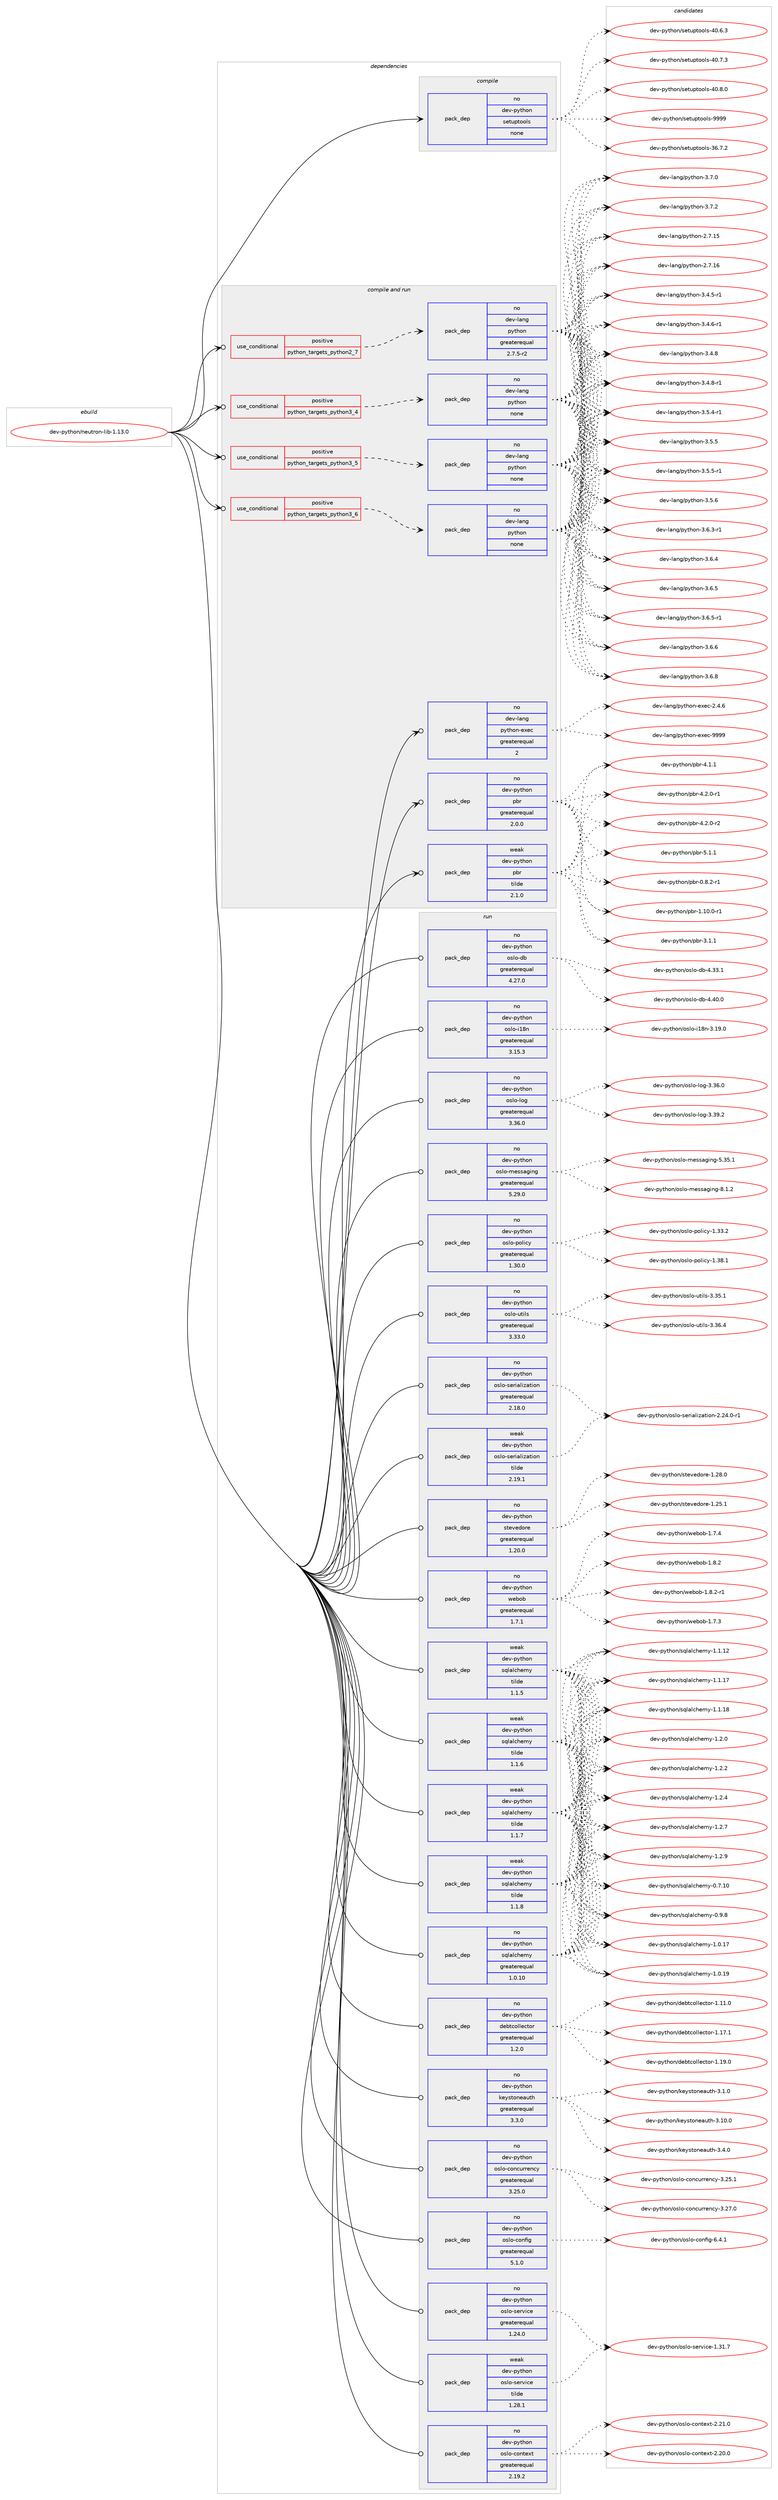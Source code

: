 digraph prolog {

# *************
# Graph options
# *************

newrank=true;
concentrate=true;
compound=true;
graph [rankdir=LR,fontname=Helvetica,fontsize=10,ranksep=1.5];#, ranksep=2.5, nodesep=0.2];
edge  [arrowhead=vee];
node  [fontname=Helvetica,fontsize=10];

# **********
# The ebuild
# **********

subgraph cluster_leftcol {
color=gray;
rank=same;
label=<<i>ebuild</i>>;
id [label="dev-python/neutron-lib-1.13.0", color=red, width=4, href="../dev-python/neutron-lib-1.13.0.svg"];
}

# ****************
# The dependencies
# ****************

subgraph cluster_midcol {
color=gray;
label=<<i>dependencies</i>>;
subgraph cluster_compile {
fillcolor="#eeeeee";
style=filled;
label=<<i>compile</i>>;
subgraph pack1019262 {
dependency1420635 [label=<<TABLE BORDER="0" CELLBORDER="1" CELLSPACING="0" CELLPADDING="4" WIDTH="220"><TR><TD ROWSPAN="6" CELLPADDING="30">pack_dep</TD></TR><TR><TD WIDTH="110">no</TD></TR><TR><TD>dev-python</TD></TR><TR><TD>setuptools</TD></TR><TR><TD>none</TD></TR><TR><TD></TD></TR></TABLE>>, shape=none, color=blue];
}
id:e -> dependency1420635:w [weight=20,style="solid",arrowhead="vee"];
}
subgraph cluster_compileandrun {
fillcolor="#eeeeee";
style=filled;
label=<<i>compile and run</i>>;
subgraph cond378099 {
dependency1420636 [label=<<TABLE BORDER="0" CELLBORDER="1" CELLSPACING="0" CELLPADDING="4"><TR><TD ROWSPAN="3" CELLPADDING="10">use_conditional</TD></TR><TR><TD>positive</TD></TR><TR><TD>python_targets_python2_7</TD></TR></TABLE>>, shape=none, color=red];
subgraph pack1019263 {
dependency1420637 [label=<<TABLE BORDER="0" CELLBORDER="1" CELLSPACING="0" CELLPADDING="4" WIDTH="220"><TR><TD ROWSPAN="6" CELLPADDING="30">pack_dep</TD></TR><TR><TD WIDTH="110">no</TD></TR><TR><TD>dev-lang</TD></TR><TR><TD>python</TD></TR><TR><TD>greaterequal</TD></TR><TR><TD>2.7.5-r2</TD></TR></TABLE>>, shape=none, color=blue];
}
dependency1420636:e -> dependency1420637:w [weight=20,style="dashed",arrowhead="vee"];
}
id:e -> dependency1420636:w [weight=20,style="solid",arrowhead="odotvee"];
subgraph cond378100 {
dependency1420638 [label=<<TABLE BORDER="0" CELLBORDER="1" CELLSPACING="0" CELLPADDING="4"><TR><TD ROWSPAN="3" CELLPADDING="10">use_conditional</TD></TR><TR><TD>positive</TD></TR><TR><TD>python_targets_python3_4</TD></TR></TABLE>>, shape=none, color=red];
subgraph pack1019264 {
dependency1420639 [label=<<TABLE BORDER="0" CELLBORDER="1" CELLSPACING="0" CELLPADDING="4" WIDTH="220"><TR><TD ROWSPAN="6" CELLPADDING="30">pack_dep</TD></TR><TR><TD WIDTH="110">no</TD></TR><TR><TD>dev-lang</TD></TR><TR><TD>python</TD></TR><TR><TD>none</TD></TR><TR><TD></TD></TR></TABLE>>, shape=none, color=blue];
}
dependency1420638:e -> dependency1420639:w [weight=20,style="dashed",arrowhead="vee"];
}
id:e -> dependency1420638:w [weight=20,style="solid",arrowhead="odotvee"];
subgraph cond378101 {
dependency1420640 [label=<<TABLE BORDER="0" CELLBORDER="1" CELLSPACING="0" CELLPADDING="4"><TR><TD ROWSPAN="3" CELLPADDING="10">use_conditional</TD></TR><TR><TD>positive</TD></TR><TR><TD>python_targets_python3_5</TD></TR></TABLE>>, shape=none, color=red];
subgraph pack1019265 {
dependency1420641 [label=<<TABLE BORDER="0" CELLBORDER="1" CELLSPACING="0" CELLPADDING="4" WIDTH="220"><TR><TD ROWSPAN="6" CELLPADDING="30">pack_dep</TD></TR><TR><TD WIDTH="110">no</TD></TR><TR><TD>dev-lang</TD></TR><TR><TD>python</TD></TR><TR><TD>none</TD></TR><TR><TD></TD></TR></TABLE>>, shape=none, color=blue];
}
dependency1420640:e -> dependency1420641:w [weight=20,style="dashed",arrowhead="vee"];
}
id:e -> dependency1420640:w [weight=20,style="solid",arrowhead="odotvee"];
subgraph cond378102 {
dependency1420642 [label=<<TABLE BORDER="0" CELLBORDER="1" CELLSPACING="0" CELLPADDING="4"><TR><TD ROWSPAN="3" CELLPADDING="10">use_conditional</TD></TR><TR><TD>positive</TD></TR><TR><TD>python_targets_python3_6</TD></TR></TABLE>>, shape=none, color=red];
subgraph pack1019266 {
dependency1420643 [label=<<TABLE BORDER="0" CELLBORDER="1" CELLSPACING="0" CELLPADDING="4" WIDTH="220"><TR><TD ROWSPAN="6" CELLPADDING="30">pack_dep</TD></TR><TR><TD WIDTH="110">no</TD></TR><TR><TD>dev-lang</TD></TR><TR><TD>python</TD></TR><TR><TD>none</TD></TR><TR><TD></TD></TR></TABLE>>, shape=none, color=blue];
}
dependency1420642:e -> dependency1420643:w [weight=20,style="dashed",arrowhead="vee"];
}
id:e -> dependency1420642:w [weight=20,style="solid",arrowhead="odotvee"];
subgraph pack1019267 {
dependency1420644 [label=<<TABLE BORDER="0" CELLBORDER="1" CELLSPACING="0" CELLPADDING="4" WIDTH="220"><TR><TD ROWSPAN="6" CELLPADDING="30">pack_dep</TD></TR><TR><TD WIDTH="110">no</TD></TR><TR><TD>dev-lang</TD></TR><TR><TD>python-exec</TD></TR><TR><TD>greaterequal</TD></TR><TR><TD>2</TD></TR></TABLE>>, shape=none, color=blue];
}
id:e -> dependency1420644:w [weight=20,style="solid",arrowhead="odotvee"];
subgraph pack1019268 {
dependency1420645 [label=<<TABLE BORDER="0" CELLBORDER="1" CELLSPACING="0" CELLPADDING="4" WIDTH="220"><TR><TD ROWSPAN="6" CELLPADDING="30">pack_dep</TD></TR><TR><TD WIDTH="110">no</TD></TR><TR><TD>dev-python</TD></TR><TR><TD>pbr</TD></TR><TR><TD>greaterequal</TD></TR><TR><TD>2.0.0</TD></TR></TABLE>>, shape=none, color=blue];
}
id:e -> dependency1420645:w [weight=20,style="solid",arrowhead="odotvee"];
subgraph pack1019269 {
dependency1420646 [label=<<TABLE BORDER="0" CELLBORDER="1" CELLSPACING="0" CELLPADDING="4" WIDTH="220"><TR><TD ROWSPAN="6" CELLPADDING="30">pack_dep</TD></TR><TR><TD WIDTH="110">weak</TD></TR><TR><TD>dev-python</TD></TR><TR><TD>pbr</TD></TR><TR><TD>tilde</TD></TR><TR><TD>2.1.0</TD></TR></TABLE>>, shape=none, color=blue];
}
id:e -> dependency1420646:w [weight=20,style="solid",arrowhead="odotvee"];
}
subgraph cluster_run {
fillcolor="#eeeeee";
style=filled;
label=<<i>run</i>>;
subgraph pack1019270 {
dependency1420647 [label=<<TABLE BORDER="0" CELLBORDER="1" CELLSPACING="0" CELLPADDING="4" WIDTH="220"><TR><TD ROWSPAN="6" CELLPADDING="30">pack_dep</TD></TR><TR><TD WIDTH="110">no</TD></TR><TR><TD>dev-python</TD></TR><TR><TD>debtcollector</TD></TR><TR><TD>greaterequal</TD></TR><TR><TD>1.2.0</TD></TR></TABLE>>, shape=none, color=blue];
}
id:e -> dependency1420647:w [weight=20,style="solid",arrowhead="odot"];
subgraph pack1019271 {
dependency1420648 [label=<<TABLE BORDER="0" CELLBORDER="1" CELLSPACING="0" CELLPADDING="4" WIDTH="220"><TR><TD ROWSPAN="6" CELLPADDING="30">pack_dep</TD></TR><TR><TD WIDTH="110">no</TD></TR><TR><TD>dev-python</TD></TR><TR><TD>keystoneauth</TD></TR><TR><TD>greaterequal</TD></TR><TR><TD>3.3.0</TD></TR></TABLE>>, shape=none, color=blue];
}
id:e -> dependency1420648:w [weight=20,style="solid",arrowhead="odot"];
subgraph pack1019272 {
dependency1420649 [label=<<TABLE BORDER="0" CELLBORDER="1" CELLSPACING="0" CELLPADDING="4" WIDTH="220"><TR><TD ROWSPAN="6" CELLPADDING="30">pack_dep</TD></TR><TR><TD WIDTH="110">no</TD></TR><TR><TD>dev-python</TD></TR><TR><TD>oslo-concurrency</TD></TR><TR><TD>greaterequal</TD></TR><TR><TD>3.25.0</TD></TR></TABLE>>, shape=none, color=blue];
}
id:e -> dependency1420649:w [weight=20,style="solid",arrowhead="odot"];
subgraph pack1019273 {
dependency1420650 [label=<<TABLE BORDER="0" CELLBORDER="1" CELLSPACING="0" CELLPADDING="4" WIDTH="220"><TR><TD ROWSPAN="6" CELLPADDING="30">pack_dep</TD></TR><TR><TD WIDTH="110">no</TD></TR><TR><TD>dev-python</TD></TR><TR><TD>oslo-config</TD></TR><TR><TD>greaterequal</TD></TR><TR><TD>5.1.0</TD></TR></TABLE>>, shape=none, color=blue];
}
id:e -> dependency1420650:w [weight=20,style="solid",arrowhead="odot"];
subgraph pack1019274 {
dependency1420651 [label=<<TABLE BORDER="0" CELLBORDER="1" CELLSPACING="0" CELLPADDING="4" WIDTH="220"><TR><TD ROWSPAN="6" CELLPADDING="30">pack_dep</TD></TR><TR><TD WIDTH="110">no</TD></TR><TR><TD>dev-python</TD></TR><TR><TD>oslo-context</TD></TR><TR><TD>greaterequal</TD></TR><TR><TD>2.19.2</TD></TR></TABLE>>, shape=none, color=blue];
}
id:e -> dependency1420651:w [weight=20,style="solid",arrowhead="odot"];
subgraph pack1019275 {
dependency1420652 [label=<<TABLE BORDER="0" CELLBORDER="1" CELLSPACING="0" CELLPADDING="4" WIDTH="220"><TR><TD ROWSPAN="6" CELLPADDING="30">pack_dep</TD></TR><TR><TD WIDTH="110">no</TD></TR><TR><TD>dev-python</TD></TR><TR><TD>oslo-db</TD></TR><TR><TD>greaterequal</TD></TR><TR><TD>4.27.0</TD></TR></TABLE>>, shape=none, color=blue];
}
id:e -> dependency1420652:w [weight=20,style="solid",arrowhead="odot"];
subgraph pack1019276 {
dependency1420653 [label=<<TABLE BORDER="0" CELLBORDER="1" CELLSPACING="0" CELLPADDING="4" WIDTH="220"><TR><TD ROWSPAN="6" CELLPADDING="30">pack_dep</TD></TR><TR><TD WIDTH="110">no</TD></TR><TR><TD>dev-python</TD></TR><TR><TD>oslo-i18n</TD></TR><TR><TD>greaterequal</TD></TR><TR><TD>3.15.3</TD></TR></TABLE>>, shape=none, color=blue];
}
id:e -> dependency1420653:w [weight=20,style="solid",arrowhead="odot"];
subgraph pack1019277 {
dependency1420654 [label=<<TABLE BORDER="0" CELLBORDER="1" CELLSPACING="0" CELLPADDING="4" WIDTH="220"><TR><TD ROWSPAN="6" CELLPADDING="30">pack_dep</TD></TR><TR><TD WIDTH="110">no</TD></TR><TR><TD>dev-python</TD></TR><TR><TD>oslo-log</TD></TR><TR><TD>greaterequal</TD></TR><TR><TD>3.36.0</TD></TR></TABLE>>, shape=none, color=blue];
}
id:e -> dependency1420654:w [weight=20,style="solid",arrowhead="odot"];
subgraph pack1019278 {
dependency1420655 [label=<<TABLE BORDER="0" CELLBORDER="1" CELLSPACING="0" CELLPADDING="4" WIDTH="220"><TR><TD ROWSPAN="6" CELLPADDING="30">pack_dep</TD></TR><TR><TD WIDTH="110">no</TD></TR><TR><TD>dev-python</TD></TR><TR><TD>oslo-messaging</TD></TR><TR><TD>greaterequal</TD></TR><TR><TD>5.29.0</TD></TR></TABLE>>, shape=none, color=blue];
}
id:e -> dependency1420655:w [weight=20,style="solid",arrowhead="odot"];
subgraph pack1019279 {
dependency1420656 [label=<<TABLE BORDER="0" CELLBORDER="1" CELLSPACING="0" CELLPADDING="4" WIDTH="220"><TR><TD ROWSPAN="6" CELLPADDING="30">pack_dep</TD></TR><TR><TD WIDTH="110">no</TD></TR><TR><TD>dev-python</TD></TR><TR><TD>oslo-policy</TD></TR><TR><TD>greaterequal</TD></TR><TR><TD>1.30.0</TD></TR></TABLE>>, shape=none, color=blue];
}
id:e -> dependency1420656:w [weight=20,style="solid",arrowhead="odot"];
subgraph pack1019280 {
dependency1420657 [label=<<TABLE BORDER="0" CELLBORDER="1" CELLSPACING="0" CELLPADDING="4" WIDTH="220"><TR><TD ROWSPAN="6" CELLPADDING="30">pack_dep</TD></TR><TR><TD WIDTH="110">no</TD></TR><TR><TD>dev-python</TD></TR><TR><TD>oslo-serialization</TD></TR><TR><TD>greaterequal</TD></TR><TR><TD>2.18.0</TD></TR></TABLE>>, shape=none, color=blue];
}
id:e -> dependency1420657:w [weight=20,style="solid",arrowhead="odot"];
subgraph pack1019281 {
dependency1420658 [label=<<TABLE BORDER="0" CELLBORDER="1" CELLSPACING="0" CELLPADDING="4" WIDTH="220"><TR><TD ROWSPAN="6" CELLPADDING="30">pack_dep</TD></TR><TR><TD WIDTH="110">no</TD></TR><TR><TD>dev-python</TD></TR><TR><TD>oslo-service</TD></TR><TR><TD>greaterequal</TD></TR><TR><TD>1.24.0</TD></TR></TABLE>>, shape=none, color=blue];
}
id:e -> dependency1420658:w [weight=20,style="solid",arrowhead="odot"];
subgraph pack1019282 {
dependency1420659 [label=<<TABLE BORDER="0" CELLBORDER="1" CELLSPACING="0" CELLPADDING="4" WIDTH="220"><TR><TD ROWSPAN="6" CELLPADDING="30">pack_dep</TD></TR><TR><TD WIDTH="110">no</TD></TR><TR><TD>dev-python</TD></TR><TR><TD>oslo-utils</TD></TR><TR><TD>greaterequal</TD></TR><TR><TD>3.33.0</TD></TR></TABLE>>, shape=none, color=blue];
}
id:e -> dependency1420659:w [weight=20,style="solid",arrowhead="odot"];
subgraph pack1019283 {
dependency1420660 [label=<<TABLE BORDER="0" CELLBORDER="1" CELLSPACING="0" CELLPADDING="4" WIDTH="220"><TR><TD ROWSPAN="6" CELLPADDING="30">pack_dep</TD></TR><TR><TD WIDTH="110">no</TD></TR><TR><TD>dev-python</TD></TR><TR><TD>sqlalchemy</TD></TR><TR><TD>greaterequal</TD></TR><TR><TD>1.0.10</TD></TR></TABLE>>, shape=none, color=blue];
}
id:e -> dependency1420660:w [weight=20,style="solid",arrowhead="odot"];
subgraph pack1019284 {
dependency1420661 [label=<<TABLE BORDER="0" CELLBORDER="1" CELLSPACING="0" CELLPADDING="4" WIDTH="220"><TR><TD ROWSPAN="6" CELLPADDING="30">pack_dep</TD></TR><TR><TD WIDTH="110">no</TD></TR><TR><TD>dev-python</TD></TR><TR><TD>stevedore</TD></TR><TR><TD>greaterequal</TD></TR><TR><TD>1.20.0</TD></TR></TABLE>>, shape=none, color=blue];
}
id:e -> dependency1420661:w [weight=20,style="solid",arrowhead="odot"];
subgraph pack1019285 {
dependency1420662 [label=<<TABLE BORDER="0" CELLBORDER="1" CELLSPACING="0" CELLPADDING="4" WIDTH="220"><TR><TD ROWSPAN="6" CELLPADDING="30">pack_dep</TD></TR><TR><TD WIDTH="110">no</TD></TR><TR><TD>dev-python</TD></TR><TR><TD>webob</TD></TR><TR><TD>greaterequal</TD></TR><TR><TD>1.7.1</TD></TR></TABLE>>, shape=none, color=blue];
}
id:e -> dependency1420662:w [weight=20,style="solid",arrowhead="odot"];
subgraph pack1019286 {
dependency1420663 [label=<<TABLE BORDER="0" CELLBORDER="1" CELLSPACING="0" CELLPADDING="4" WIDTH="220"><TR><TD ROWSPAN="6" CELLPADDING="30">pack_dep</TD></TR><TR><TD WIDTH="110">weak</TD></TR><TR><TD>dev-python</TD></TR><TR><TD>oslo-serialization</TD></TR><TR><TD>tilde</TD></TR><TR><TD>2.19.1</TD></TR></TABLE>>, shape=none, color=blue];
}
id:e -> dependency1420663:w [weight=20,style="solid",arrowhead="odot"];
subgraph pack1019287 {
dependency1420664 [label=<<TABLE BORDER="0" CELLBORDER="1" CELLSPACING="0" CELLPADDING="4" WIDTH="220"><TR><TD ROWSPAN="6" CELLPADDING="30">pack_dep</TD></TR><TR><TD WIDTH="110">weak</TD></TR><TR><TD>dev-python</TD></TR><TR><TD>oslo-service</TD></TR><TR><TD>tilde</TD></TR><TR><TD>1.28.1</TD></TR></TABLE>>, shape=none, color=blue];
}
id:e -> dependency1420664:w [weight=20,style="solid",arrowhead="odot"];
subgraph pack1019288 {
dependency1420665 [label=<<TABLE BORDER="0" CELLBORDER="1" CELLSPACING="0" CELLPADDING="4" WIDTH="220"><TR><TD ROWSPAN="6" CELLPADDING="30">pack_dep</TD></TR><TR><TD WIDTH="110">weak</TD></TR><TR><TD>dev-python</TD></TR><TR><TD>sqlalchemy</TD></TR><TR><TD>tilde</TD></TR><TR><TD>1.1.5</TD></TR></TABLE>>, shape=none, color=blue];
}
id:e -> dependency1420665:w [weight=20,style="solid",arrowhead="odot"];
subgraph pack1019289 {
dependency1420666 [label=<<TABLE BORDER="0" CELLBORDER="1" CELLSPACING="0" CELLPADDING="4" WIDTH="220"><TR><TD ROWSPAN="6" CELLPADDING="30">pack_dep</TD></TR><TR><TD WIDTH="110">weak</TD></TR><TR><TD>dev-python</TD></TR><TR><TD>sqlalchemy</TD></TR><TR><TD>tilde</TD></TR><TR><TD>1.1.6</TD></TR></TABLE>>, shape=none, color=blue];
}
id:e -> dependency1420666:w [weight=20,style="solid",arrowhead="odot"];
subgraph pack1019290 {
dependency1420667 [label=<<TABLE BORDER="0" CELLBORDER="1" CELLSPACING="0" CELLPADDING="4" WIDTH="220"><TR><TD ROWSPAN="6" CELLPADDING="30">pack_dep</TD></TR><TR><TD WIDTH="110">weak</TD></TR><TR><TD>dev-python</TD></TR><TR><TD>sqlalchemy</TD></TR><TR><TD>tilde</TD></TR><TR><TD>1.1.7</TD></TR></TABLE>>, shape=none, color=blue];
}
id:e -> dependency1420667:w [weight=20,style="solid",arrowhead="odot"];
subgraph pack1019291 {
dependency1420668 [label=<<TABLE BORDER="0" CELLBORDER="1" CELLSPACING="0" CELLPADDING="4" WIDTH="220"><TR><TD ROWSPAN="6" CELLPADDING="30">pack_dep</TD></TR><TR><TD WIDTH="110">weak</TD></TR><TR><TD>dev-python</TD></TR><TR><TD>sqlalchemy</TD></TR><TR><TD>tilde</TD></TR><TR><TD>1.1.8</TD></TR></TABLE>>, shape=none, color=blue];
}
id:e -> dependency1420668:w [weight=20,style="solid",arrowhead="odot"];
}
}

# **************
# The candidates
# **************

subgraph cluster_choices {
rank=same;
color=gray;
label=<<i>candidates</i>>;

subgraph choice1019262 {
color=black;
nodesep=1;
choice100101118451121211161041111104711510111611711211611111110811545515446554650 [label="dev-python/setuptools-36.7.2", color=red, width=4,href="../dev-python/setuptools-36.7.2.svg"];
choice100101118451121211161041111104711510111611711211611111110811545524846544651 [label="dev-python/setuptools-40.6.3", color=red, width=4,href="../dev-python/setuptools-40.6.3.svg"];
choice100101118451121211161041111104711510111611711211611111110811545524846554651 [label="dev-python/setuptools-40.7.3", color=red, width=4,href="../dev-python/setuptools-40.7.3.svg"];
choice100101118451121211161041111104711510111611711211611111110811545524846564648 [label="dev-python/setuptools-40.8.0", color=red, width=4,href="../dev-python/setuptools-40.8.0.svg"];
choice10010111845112121116104111110471151011161171121161111111081154557575757 [label="dev-python/setuptools-9999", color=red, width=4,href="../dev-python/setuptools-9999.svg"];
dependency1420635:e -> choice100101118451121211161041111104711510111611711211611111110811545515446554650:w [style=dotted,weight="100"];
dependency1420635:e -> choice100101118451121211161041111104711510111611711211611111110811545524846544651:w [style=dotted,weight="100"];
dependency1420635:e -> choice100101118451121211161041111104711510111611711211611111110811545524846554651:w [style=dotted,weight="100"];
dependency1420635:e -> choice100101118451121211161041111104711510111611711211611111110811545524846564648:w [style=dotted,weight="100"];
dependency1420635:e -> choice10010111845112121116104111110471151011161171121161111111081154557575757:w [style=dotted,weight="100"];
}
subgraph choice1019263 {
color=black;
nodesep=1;
choice10010111845108971101034711212111610411111045504655464953 [label="dev-lang/python-2.7.15", color=red, width=4,href="../dev-lang/python-2.7.15.svg"];
choice10010111845108971101034711212111610411111045504655464954 [label="dev-lang/python-2.7.16", color=red, width=4,href="../dev-lang/python-2.7.16.svg"];
choice1001011184510897110103471121211161041111104551465246534511449 [label="dev-lang/python-3.4.5-r1", color=red, width=4,href="../dev-lang/python-3.4.5-r1.svg"];
choice1001011184510897110103471121211161041111104551465246544511449 [label="dev-lang/python-3.4.6-r1", color=red, width=4,href="../dev-lang/python-3.4.6-r1.svg"];
choice100101118451089711010347112121116104111110455146524656 [label="dev-lang/python-3.4.8", color=red, width=4,href="../dev-lang/python-3.4.8.svg"];
choice1001011184510897110103471121211161041111104551465246564511449 [label="dev-lang/python-3.4.8-r1", color=red, width=4,href="../dev-lang/python-3.4.8-r1.svg"];
choice1001011184510897110103471121211161041111104551465346524511449 [label="dev-lang/python-3.5.4-r1", color=red, width=4,href="../dev-lang/python-3.5.4-r1.svg"];
choice100101118451089711010347112121116104111110455146534653 [label="dev-lang/python-3.5.5", color=red, width=4,href="../dev-lang/python-3.5.5.svg"];
choice1001011184510897110103471121211161041111104551465346534511449 [label="dev-lang/python-3.5.5-r1", color=red, width=4,href="../dev-lang/python-3.5.5-r1.svg"];
choice100101118451089711010347112121116104111110455146534654 [label="dev-lang/python-3.5.6", color=red, width=4,href="../dev-lang/python-3.5.6.svg"];
choice1001011184510897110103471121211161041111104551465446514511449 [label="dev-lang/python-3.6.3-r1", color=red, width=4,href="../dev-lang/python-3.6.3-r1.svg"];
choice100101118451089711010347112121116104111110455146544652 [label="dev-lang/python-3.6.4", color=red, width=4,href="../dev-lang/python-3.6.4.svg"];
choice100101118451089711010347112121116104111110455146544653 [label="dev-lang/python-3.6.5", color=red, width=4,href="../dev-lang/python-3.6.5.svg"];
choice1001011184510897110103471121211161041111104551465446534511449 [label="dev-lang/python-3.6.5-r1", color=red, width=4,href="../dev-lang/python-3.6.5-r1.svg"];
choice100101118451089711010347112121116104111110455146544654 [label="dev-lang/python-3.6.6", color=red, width=4,href="../dev-lang/python-3.6.6.svg"];
choice100101118451089711010347112121116104111110455146544656 [label="dev-lang/python-3.6.8", color=red, width=4,href="../dev-lang/python-3.6.8.svg"];
choice100101118451089711010347112121116104111110455146554648 [label="dev-lang/python-3.7.0", color=red, width=4,href="../dev-lang/python-3.7.0.svg"];
choice100101118451089711010347112121116104111110455146554650 [label="dev-lang/python-3.7.2", color=red, width=4,href="../dev-lang/python-3.7.2.svg"];
dependency1420637:e -> choice10010111845108971101034711212111610411111045504655464953:w [style=dotted,weight="100"];
dependency1420637:e -> choice10010111845108971101034711212111610411111045504655464954:w [style=dotted,weight="100"];
dependency1420637:e -> choice1001011184510897110103471121211161041111104551465246534511449:w [style=dotted,weight="100"];
dependency1420637:e -> choice1001011184510897110103471121211161041111104551465246544511449:w [style=dotted,weight="100"];
dependency1420637:e -> choice100101118451089711010347112121116104111110455146524656:w [style=dotted,weight="100"];
dependency1420637:e -> choice1001011184510897110103471121211161041111104551465246564511449:w [style=dotted,weight="100"];
dependency1420637:e -> choice1001011184510897110103471121211161041111104551465346524511449:w [style=dotted,weight="100"];
dependency1420637:e -> choice100101118451089711010347112121116104111110455146534653:w [style=dotted,weight="100"];
dependency1420637:e -> choice1001011184510897110103471121211161041111104551465346534511449:w [style=dotted,weight="100"];
dependency1420637:e -> choice100101118451089711010347112121116104111110455146534654:w [style=dotted,weight="100"];
dependency1420637:e -> choice1001011184510897110103471121211161041111104551465446514511449:w [style=dotted,weight="100"];
dependency1420637:e -> choice100101118451089711010347112121116104111110455146544652:w [style=dotted,weight="100"];
dependency1420637:e -> choice100101118451089711010347112121116104111110455146544653:w [style=dotted,weight="100"];
dependency1420637:e -> choice1001011184510897110103471121211161041111104551465446534511449:w [style=dotted,weight="100"];
dependency1420637:e -> choice100101118451089711010347112121116104111110455146544654:w [style=dotted,weight="100"];
dependency1420637:e -> choice100101118451089711010347112121116104111110455146544656:w [style=dotted,weight="100"];
dependency1420637:e -> choice100101118451089711010347112121116104111110455146554648:w [style=dotted,weight="100"];
dependency1420637:e -> choice100101118451089711010347112121116104111110455146554650:w [style=dotted,weight="100"];
}
subgraph choice1019264 {
color=black;
nodesep=1;
choice10010111845108971101034711212111610411111045504655464953 [label="dev-lang/python-2.7.15", color=red, width=4,href="../dev-lang/python-2.7.15.svg"];
choice10010111845108971101034711212111610411111045504655464954 [label="dev-lang/python-2.7.16", color=red, width=4,href="../dev-lang/python-2.7.16.svg"];
choice1001011184510897110103471121211161041111104551465246534511449 [label="dev-lang/python-3.4.5-r1", color=red, width=4,href="../dev-lang/python-3.4.5-r1.svg"];
choice1001011184510897110103471121211161041111104551465246544511449 [label="dev-lang/python-3.4.6-r1", color=red, width=4,href="../dev-lang/python-3.4.6-r1.svg"];
choice100101118451089711010347112121116104111110455146524656 [label="dev-lang/python-3.4.8", color=red, width=4,href="../dev-lang/python-3.4.8.svg"];
choice1001011184510897110103471121211161041111104551465246564511449 [label="dev-lang/python-3.4.8-r1", color=red, width=4,href="../dev-lang/python-3.4.8-r1.svg"];
choice1001011184510897110103471121211161041111104551465346524511449 [label="dev-lang/python-3.5.4-r1", color=red, width=4,href="../dev-lang/python-3.5.4-r1.svg"];
choice100101118451089711010347112121116104111110455146534653 [label="dev-lang/python-3.5.5", color=red, width=4,href="../dev-lang/python-3.5.5.svg"];
choice1001011184510897110103471121211161041111104551465346534511449 [label="dev-lang/python-3.5.5-r1", color=red, width=4,href="../dev-lang/python-3.5.5-r1.svg"];
choice100101118451089711010347112121116104111110455146534654 [label="dev-lang/python-3.5.6", color=red, width=4,href="../dev-lang/python-3.5.6.svg"];
choice1001011184510897110103471121211161041111104551465446514511449 [label="dev-lang/python-3.6.3-r1", color=red, width=4,href="../dev-lang/python-3.6.3-r1.svg"];
choice100101118451089711010347112121116104111110455146544652 [label="dev-lang/python-3.6.4", color=red, width=4,href="../dev-lang/python-3.6.4.svg"];
choice100101118451089711010347112121116104111110455146544653 [label="dev-lang/python-3.6.5", color=red, width=4,href="../dev-lang/python-3.6.5.svg"];
choice1001011184510897110103471121211161041111104551465446534511449 [label="dev-lang/python-3.6.5-r1", color=red, width=4,href="../dev-lang/python-3.6.5-r1.svg"];
choice100101118451089711010347112121116104111110455146544654 [label="dev-lang/python-3.6.6", color=red, width=4,href="../dev-lang/python-3.6.6.svg"];
choice100101118451089711010347112121116104111110455146544656 [label="dev-lang/python-3.6.8", color=red, width=4,href="../dev-lang/python-3.6.8.svg"];
choice100101118451089711010347112121116104111110455146554648 [label="dev-lang/python-3.7.0", color=red, width=4,href="../dev-lang/python-3.7.0.svg"];
choice100101118451089711010347112121116104111110455146554650 [label="dev-lang/python-3.7.2", color=red, width=4,href="../dev-lang/python-3.7.2.svg"];
dependency1420639:e -> choice10010111845108971101034711212111610411111045504655464953:w [style=dotted,weight="100"];
dependency1420639:e -> choice10010111845108971101034711212111610411111045504655464954:w [style=dotted,weight="100"];
dependency1420639:e -> choice1001011184510897110103471121211161041111104551465246534511449:w [style=dotted,weight="100"];
dependency1420639:e -> choice1001011184510897110103471121211161041111104551465246544511449:w [style=dotted,weight="100"];
dependency1420639:e -> choice100101118451089711010347112121116104111110455146524656:w [style=dotted,weight="100"];
dependency1420639:e -> choice1001011184510897110103471121211161041111104551465246564511449:w [style=dotted,weight="100"];
dependency1420639:e -> choice1001011184510897110103471121211161041111104551465346524511449:w [style=dotted,weight="100"];
dependency1420639:e -> choice100101118451089711010347112121116104111110455146534653:w [style=dotted,weight="100"];
dependency1420639:e -> choice1001011184510897110103471121211161041111104551465346534511449:w [style=dotted,weight="100"];
dependency1420639:e -> choice100101118451089711010347112121116104111110455146534654:w [style=dotted,weight="100"];
dependency1420639:e -> choice1001011184510897110103471121211161041111104551465446514511449:w [style=dotted,weight="100"];
dependency1420639:e -> choice100101118451089711010347112121116104111110455146544652:w [style=dotted,weight="100"];
dependency1420639:e -> choice100101118451089711010347112121116104111110455146544653:w [style=dotted,weight="100"];
dependency1420639:e -> choice1001011184510897110103471121211161041111104551465446534511449:w [style=dotted,weight="100"];
dependency1420639:e -> choice100101118451089711010347112121116104111110455146544654:w [style=dotted,weight="100"];
dependency1420639:e -> choice100101118451089711010347112121116104111110455146544656:w [style=dotted,weight="100"];
dependency1420639:e -> choice100101118451089711010347112121116104111110455146554648:w [style=dotted,weight="100"];
dependency1420639:e -> choice100101118451089711010347112121116104111110455146554650:w [style=dotted,weight="100"];
}
subgraph choice1019265 {
color=black;
nodesep=1;
choice10010111845108971101034711212111610411111045504655464953 [label="dev-lang/python-2.7.15", color=red, width=4,href="../dev-lang/python-2.7.15.svg"];
choice10010111845108971101034711212111610411111045504655464954 [label="dev-lang/python-2.7.16", color=red, width=4,href="../dev-lang/python-2.7.16.svg"];
choice1001011184510897110103471121211161041111104551465246534511449 [label="dev-lang/python-3.4.5-r1", color=red, width=4,href="../dev-lang/python-3.4.5-r1.svg"];
choice1001011184510897110103471121211161041111104551465246544511449 [label="dev-lang/python-3.4.6-r1", color=red, width=4,href="../dev-lang/python-3.4.6-r1.svg"];
choice100101118451089711010347112121116104111110455146524656 [label="dev-lang/python-3.4.8", color=red, width=4,href="../dev-lang/python-3.4.8.svg"];
choice1001011184510897110103471121211161041111104551465246564511449 [label="dev-lang/python-3.4.8-r1", color=red, width=4,href="../dev-lang/python-3.4.8-r1.svg"];
choice1001011184510897110103471121211161041111104551465346524511449 [label="dev-lang/python-3.5.4-r1", color=red, width=4,href="../dev-lang/python-3.5.4-r1.svg"];
choice100101118451089711010347112121116104111110455146534653 [label="dev-lang/python-3.5.5", color=red, width=4,href="../dev-lang/python-3.5.5.svg"];
choice1001011184510897110103471121211161041111104551465346534511449 [label="dev-lang/python-3.5.5-r1", color=red, width=4,href="../dev-lang/python-3.5.5-r1.svg"];
choice100101118451089711010347112121116104111110455146534654 [label="dev-lang/python-3.5.6", color=red, width=4,href="../dev-lang/python-3.5.6.svg"];
choice1001011184510897110103471121211161041111104551465446514511449 [label="dev-lang/python-3.6.3-r1", color=red, width=4,href="../dev-lang/python-3.6.3-r1.svg"];
choice100101118451089711010347112121116104111110455146544652 [label="dev-lang/python-3.6.4", color=red, width=4,href="../dev-lang/python-3.6.4.svg"];
choice100101118451089711010347112121116104111110455146544653 [label="dev-lang/python-3.6.5", color=red, width=4,href="../dev-lang/python-3.6.5.svg"];
choice1001011184510897110103471121211161041111104551465446534511449 [label="dev-lang/python-3.6.5-r1", color=red, width=4,href="../dev-lang/python-3.6.5-r1.svg"];
choice100101118451089711010347112121116104111110455146544654 [label="dev-lang/python-3.6.6", color=red, width=4,href="../dev-lang/python-3.6.6.svg"];
choice100101118451089711010347112121116104111110455146544656 [label="dev-lang/python-3.6.8", color=red, width=4,href="../dev-lang/python-3.6.8.svg"];
choice100101118451089711010347112121116104111110455146554648 [label="dev-lang/python-3.7.0", color=red, width=4,href="../dev-lang/python-3.7.0.svg"];
choice100101118451089711010347112121116104111110455146554650 [label="dev-lang/python-3.7.2", color=red, width=4,href="../dev-lang/python-3.7.2.svg"];
dependency1420641:e -> choice10010111845108971101034711212111610411111045504655464953:w [style=dotted,weight="100"];
dependency1420641:e -> choice10010111845108971101034711212111610411111045504655464954:w [style=dotted,weight="100"];
dependency1420641:e -> choice1001011184510897110103471121211161041111104551465246534511449:w [style=dotted,weight="100"];
dependency1420641:e -> choice1001011184510897110103471121211161041111104551465246544511449:w [style=dotted,weight="100"];
dependency1420641:e -> choice100101118451089711010347112121116104111110455146524656:w [style=dotted,weight="100"];
dependency1420641:e -> choice1001011184510897110103471121211161041111104551465246564511449:w [style=dotted,weight="100"];
dependency1420641:e -> choice1001011184510897110103471121211161041111104551465346524511449:w [style=dotted,weight="100"];
dependency1420641:e -> choice100101118451089711010347112121116104111110455146534653:w [style=dotted,weight="100"];
dependency1420641:e -> choice1001011184510897110103471121211161041111104551465346534511449:w [style=dotted,weight="100"];
dependency1420641:e -> choice100101118451089711010347112121116104111110455146534654:w [style=dotted,weight="100"];
dependency1420641:e -> choice1001011184510897110103471121211161041111104551465446514511449:w [style=dotted,weight="100"];
dependency1420641:e -> choice100101118451089711010347112121116104111110455146544652:w [style=dotted,weight="100"];
dependency1420641:e -> choice100101118451089711010347112121116104111110455146544653:w [style=dotted,weight="100"];
dependency1420641:e -> choice1001011184510897110103471121211161041111104551465446534511449:w [style=dotted,weight="100"];
dependency1420641:e -> choice100101118451089711010347112121116104111110455146544654:w [style=dotted,weight="100"];
dependency1420641:e -> choice100101118451089711010347112121116104111110455146544656:w [style=dotted,weight="100"];
dependency1420641:e -> choice100101118451089711010347112121116104111110455146554648:w [style=dotted,weight="100"];
dependency1420641:e -> choice100101118451089711010347112121116104111110455146554650:w [style=dotted,weight="100"];
}
subgraph choice1019266 {
color=black;
nodesep=1;
choice10010111845108971101034711212111610411111045504655464953 [label="dev-lang/python-2.7.15", color=red, width=4,href="../dev-lang/python-2.7.15.svg"];
choice10010111845108971101034711212111610411111045504655464954 [label="dev-lang/python-2.7.16", color=red, width=4,href="../dev-lang/python-2.7.16.svg"];
choice1001011184510897110103471121211161041111104551465246534511449 [label="dev-lang/python-3.4.5-r1", color=red, width=4,href="../dev-lang/python-3.4.5-r1.svg"];
choice1001011184510897110103471121211161041111104551465246544511449 [label="dev-lang/python-3.4.6-r1", color=red, width=4,href="../dev-lang/python-3.4.6-r1.svg"];
choice100101118451089711010347112121116104111110455146524656 [label="dev-lang/python-3.4.8", color=red, width=4,href="../dev-lang/python-3.4.8.svg"];
choice1001011184510897110103471121211161041111104551465246564511449 [label="dev-lang/python-3.4.8-r1", color=red, width=4,href="../dev-lang/python-3.4.8-r1.svg"];
choice1001011184510897110103471121211161041111104551465346524511449 [label="dev-lang/python-3.5.4-r1", color=red, width=4,href="../dev-lang/python-3.5.4-r1.svg"];
choice100101118451089711010347112121116104111110455146534653 [label="dev-lang/python-3.5.5", color=red, width=4,href="../dev-lang/python-3.5.5.svg"];
choice1001011184510897110103471121211161041111104551465346534511449 [label="dev-lang/python-3.5.5-r1", color=red, width=4,href="../dev-lang/python-3.5.5-r1.svg"];
choice100101118451089711010347112121116104111110455146534654 [label="dev-lang/python-3.5.6", color=red, width=4,href="../dev-lang/python-3.5.6.svg"];
choice1001011184510897110103471121211161041111104551465446514511449 [label="dev-lang/python-3.6.3-r1", color=red, width=4,href="../dev-lang/python-3.6.3-r1.svg"];
choice100101118451089711010347112121116104111110455146544652 [label="dev-lang/python-3.6.4", color=red, width=4,href="../dev-lang/python-3.6.4.svg"];
choice100101118451089711010347112121116104111110455146544653 [label="dev-lang/python-3.6.5", color=red, width=4,href="../dev-lang/python-3.6.5.svg"];
choice1001011184510897110103471121211161041111104551465446534511449 [label="dev-lang/python-3.6.5-r1", color=red, width=4,href="../dev-lang/python-3.6.5-r1.svg"];
choice100101118451089711010347112121116104111110455146544654 [label="dev-lang/python-3.6.6", color=red, width=4,href="../dev-lang/python-3.6.6.svg"];
choice100101118451089711010347112121116104111110455146544656 [label="dev-lang/python-3.6.8", color=red, width=4,href="../dev-lang/python-3.6.8.svg"];
choice100101118451089711010347112121116104111110455146554648 [label="dev-lang/python-3.7.0", color=red, width=4,href="../dev-lang/python-3.7.0.svg"];
choice100101118451089711010347112121116104111110455146554650 [label="dev-lang/python-3.7.2", color=red, width=4,href="../dev-lang/python-3.7.2.svg"];
dependency1420643:e -> choice10010111845108971101034711212111610411111045504655464953:w [style=dotted,weight="100"];
dependency1420643:e -> choice10010111845108971101034711212111610411111045504655464954:w [style=dotted,weight="100"];
dependency1420643:e -> choice1001011184510897110103471121211161041111104551465246534511449:w [style=dotted,weight="100"];
dependency1420643:e -> choice1001011184510897110103471121211161041111104551465246544511449:w [style=dotted,weight="100"];
dependency1420643:e -> choice100101118451089711010347112121116104111110455146524656:w [style=dotted,weight="100"];
dependency1420643:e -> choice1001011184510897110103471121211161041111104551465246564511449:w [style=dotted,weight="100"];
dependency1420643:e -> choice1001011184510897110103471121211161041111104551465346524511449:w [style=dotted,weight="100"];
dependency1420643:e -> choice100101118451089711010347112121116104111110455146534653:w [style=dotted,weight="100"];
dependency1420643:e -> choice1001011184510897110103471121211161041111104551465346534511449:w [style=dotted,weight="100"];
dependency1420643:e -> choice100101118451089711010347112121116104111110455146534654:w [style=dotted,weight="100"];
dependency1420643:e -> choice1001011184510897110103471121211161041111104551465446514511449:w [style=dotted,weight="100"];
dependency1420643:e -> choice100101118451089711010347112121116104111110455146544652:w [style=dotted,weight="100"];
dependency1420643:e -> choice100101118451089711010347112121116104111110455146544653:w [style=dotted,weight="100"];
dependency1420643:e -> choice1001011184510897110103471121211161041111104551465446534511449:w [style=dotted,weight="100"];
dependency1420643:e -> choice100101118451089711010347112121116104111110455146544654:w [style=dotted,weight="100"];
dependency1420643:e -> choice100101118451089711010347112121116104111110455146544656:w [style=dotted,weight="100"];
dependency1420643:e -> choice100101118451089711010347112121116104111110455146554648:w [style=dotted,weight="100"];
dependency1420643:e -> choice100101118451089711010347112121116104111110455146554650:w [style=dotted,weight="100"];
}
subgraph choice1019267 {
color=black;
nodesep=1;
choice1001011184510897110103471121211161041111104510112010199455046524654 [label="dev-lang/python-exec-2.4.6", color=red, width=4,href="../dev-lang/python-exec-2.4.6.svg"];
choice10010111845108971101034711212111610411111045101120101994557575757 [label="dev-lang/python-exec-9999", color=red, width=4,href="../dev-lang/python-exec-9999.svg"];
dependency1420644:e -> choice1001011184510897110103471121211161041111104510112010199455046524654:w [style=dotted,weight="100"];
dependency1420644:e -> choice10010111845108971101034711212111610411111045101120101994557575757:w [style=dotted,weight="100"];
}
subgraph choice1019268 {
color=black;
nodesep=1;
choice1001011184511212111610411111047112981144548465646504511449 [label="dev-python/pbr-0.8.2-r1", color=red, width=4,href="../dev-python/pbr-0.8.2-r1.svg"];
choice100101118451121211161041111104711298114454946494846484511449 [label="dev-python/pbr-1.10.0-r1", color=red, width=4,href="../dev-python/pbr-1.10.0-r1.svg"];
choice100101118451121211161041111104711298114455146494649 [label="dev-python/pbr-3.1.1", color=red, width=4,href="../dev-python/pbr-3.1.1.svg"];
choice100101118451121211161041111104711298114455246494649 [label="dev-python/pbr-4.1.1", color=red, width=4,href="../dev-python/pbr-4.1.1.svg"];
choice1001011184511212111610411111047112981144552465046484511449 [label="dev-python/pbr-4.2.0-r1", color=red, width=4,href="../dev-python/pbr-4.2.0-r1.svg"];
choice1001011184511212111610411111047112981144552465046484511450 [label="dev-python/pbr-4.2.0-r2", color=red, width=4,href="../dev-python/pbr-4.2.0-r2.svg"];
choice100101118451121211161041111104711298114455346494649 [label="dev-python/pbr-5.1.1", color=red, width=4,href="../dev-python/pbr-5.1.1.svg"];
dependency1420645:e -> choice1001011184511212111610411111047112981144548465646504511449:w [style=dotted,weight="100"];
dependency1420645:e -> choice100101118451121211161041111104711298114454946494846484511449:w [style=dotted,weight="100"];
dependency1420645:e -> choice100101118451121211161041111104711298114455146494649:w [style=dotted,weight="100"];
dependency1420645:e -> choice100101118451121211161041111104711298114455246494649:w [style=dotted,weight="100"];
dependency1420645:e -> choice1001011184511212111610411111047112981144552465046484511449:w [style=dotted,weight="100"];
dependency1420645:e -> choice1001011184511212111610411111047112981144552465046484511450:w [style=dotted,weight="100"];
dependency1420645:e -> choice100101118451121211161041111104711298114455346494649:w [style=dotted,weight="100"];
}
subgraph choice1019269 {
color=black;
nodesep=1;
choice1001011184511212111610411111047112981144548465646504511449 [label="dev-python/pbr-0.8.2-r1", color=red, width=4,href="../dev-python/pbr-0.8.2-r1.svg"];
choice100101118451121211161041111104711298114454946494846484511449 [label="dev-python/pbr-1.10.0-r1", color=red, width=4,href="../dev-python/pbr-1.10.0-r1.svg"];
choice100101118451121211161041111104711298114455146494649 [label="dev-python/pbr-3.1.1", color=red, width=4,href="../dev-python/pbr-3.1.1.svg"];
choice100101118451121211161041111104711298114455246494649 [label="dev-python/pbr-4.1.1", color=red, width=4,href="../dev-python/pbr-4.1.1.svg"];
choice1001011184511212111610411111047112981144552465046484511449 [label="dev-python/pbr-4.2.0-r1", color=red, width=4,href="../dev-python/pbr-4.2.0-r1.svg"];
choice1001011184511212111610411111047112981144552465046484511450 [label="dev-python/pbr-4.2.0-r2", color=red, width=4,href="../dev-python/pbr-4.2.0-r2.svg"];
choice100101118451121211161041111104711298114455346494649 [label="dev-python/pbr-5.1.1", color=red, width=4,href="../dev-python/pbr-5.1.1.svg"];
dependency1420646:e -> choice1001011184511212111610411111047112981144548465646504511449:w [style=dotted,weight="100"];
dependency1420646:e -> choice100101118451121211161041111104711298114454946494846484511449:w [style=dotted,weight="100"];
dependency1420646:e -> choice100101118451121211161041111104711298114455146494649:w [style=dotted,weight="100"];
dependency1420646:e -> choice100101118451121211161041111104711298114455246494649:w [style=dotted,weight="100"];
dependency1420646:e -> choice1001011184511212111610411111047112981144552465046484511449:w [style=dotted,weight="100"];
dependency1420646:e -> choice1001011184511212111610411111047112981144552465046484511450:w [style=dotted,weight="100"];
dependency1420646:e -> choice100101118451121211161041111104711298114455346494649:w [style=dotted,weight="100"];
}
subgraph choice1019270 {
color=black;
nodesep=1;
choice100101118451121211161041111104710010198116991111081081019911611111445494649494648 [label="dev-python/debtcollector-1.11.0", color=red, width=4,href="../dev-python/debtcollector-1.11.0.svg"];
choice100101118451121211161041111104710010198116991111081081019911611111445494649554649 [label="dev-python/debtcollector-1.17.1", color=red, width=4,href="../dev-python/debtcollector-1.17.1.svg"];
choice100101118451121211161041111104710010198116991111081081019911611111445494649574648 [label="dev-python/debtcollector-1.19.0", color=red, width=4,href="../dev-python/debtcollector-1.19.0.svg"];
dependency1420647:e -> choice100101118451121211161041111104710010198116991111081081019911611111445494649494648:w [style=dotted,weight="100"];
dependency1420647:e -> choice100101118451121211161041111104710010198116991111081081019911611111445494649554649:w [style=dotted,weight="100"];
dependency1420647:e -> choice100101118451121211161041111104710010198116991111081081019911611111445494649574648:w [style=dotted,weight="100"];
}
subgraph choice1019271 {
color=black;
nodesep=1;
choice100101118451121211161041111104710710112111511611111010197117116104455146494648 [label="dev-python/keystoneauth-3.1.0", color=red, width=4,href="../dev-python/keystoneauth-3.1.0.svg"];
choice10010111845112121116104111110471071011211151161111101019711711610445514649484648 [label="dev-python/keystoneauth-3.10.0", color=red, width=4,href="../dev-python/keystoneauth-3.10.0.svg"];
choice100101118451121211161041111104710710112111511611111010197117116104455146524648 [label="dev-python/keystoneauth-3.4.0", color=red, width=4,href="../dev-python/keystoneauth-3.4.0.svg"];
dependency1420648:e -> choice100101118451121211161041111104710710112111511611111010197117116104455146494648:w [style=dotted,weight="100"];
dependency1420648:e -> choice10010111845112121116104111110471071011211151161111101019711711610445514649484648:w [style=dotted,weight="100"];
dependency1420648:e -> choice100101118451121211161041111104710710112111511611111010197117116104455146524648:w [style=dotted,weight="100"];
}
subgraph choice1019272 {
color=black;
nodesep=1;
choice10010111845112121116104111110471111151081114599111110991171141141011109912145514650534649 [label="dev-python/oslo-concurrency-3.25.1", color=red, width=4,href="../dev-python/oslo-concurrency-3.25.1.svg"];
choice10010111845112121116104111110471111151081114599111110991171141141011109912145514650554648 [label="dev-python/oslo-concurrency-3.27.0", color=red, width=4,href="../dev-python/oslo-concurrency-3.27.0.svg"];
dependency1420649:e -> choice10010111845112121116104111110471111151081114599111110991171141141011109912145514650534649:w [style=dotted,weight="100"];
dependency1420649:e -> choice10010111845112121116104111110471111151081114599111110991171141141011109912145514650554648:w [style=dotted,weight="100"];
}
subgraph choice1019273 {
color=black;
nodesep=1;
choice10010111845112121116104111110471111151081114599111110102105103455446524649 [label="dev-python/oslo-config-6.4.1", color=red, width=4,href="../dev-python/oslo-config-6.4.1.svg"];
dependency1420650:e -> choice10010111845112121116104111110471111151081114599111110102105103455446524649:w [style=dotted,weight="100"];
}
subgraph choice1019274 {
color=black;
nodesep=1;
choice1001011184511212111610411111047111115108111459911111011610112011645504650484648 [label="dev-python/oslo-context-2.20.0", color=red, width=4,href="../dev-python/oslo-context-2.20.0.svg"];
choice1001011184511212111610411111047111115108111459911111011610112011645504650494648 [label="dev-python/oslo-context-2.21.0", color=red, width=4,href="../dev-python/oslo-context-2.21.0.svg"];
dependency1420651:e -> choice1001011184511212111610411111047111115108111459911111011610112011645504650484648:w [style=dotted,weight="100"];
dependency1420651:e -> choice1001011184511212111610411111047111115108111459911111011610112011645504650494648:w [style=dotted,weight="100"];
}
subgraph choice1019275 {
color=black;
nodesep=1;
choice1001011184511212111610411111047111115108111451009845524651514649 [label="dev-python/oslo-db-4.33.1", color=red, width=4,href="../dev-python/oslo-db-4.33.1.svg"];
choice1001011184511212111610411111047111115108111451009845524652484648 [label="dev-python/oslo-db-4.40.0", color=red, width=4,href="../dev-python/oslo-db-4.40.0.svg"];
dependency1420652:e -> choice1001011184511212111610411111047111115108111451009845524651514649:w [style=dotted,weight="100"];
dependency1420652:e -> choice1001011184511212111610411111047111115108111451009845524652484648:w [style=dotted,weight="100"];
}
subgraph choice1019276 {
color=black;
nodesep=1;
choice100101118451121211161041111104711111510811145105495611045514649574648 [label="dev-python/oslo-i18n-3.19.0", color=red, width=4,href="../dev-python/oslo-i18n-3.19.0.svg"];
dependency1420653:e -> choice100101118451121211161041111104711111510811145105495611045514649574648:w [style=dotted,weight="100"];
}
subgraph choice1019277 {
color=black;
nodesep=1;
choice10010111845112121116104111110471111151081114510811110345514651544648 [label="dev-python/oslo-log-3.36.0", color=red, width=4,href="../dev-python/oslo-log-3.36.0.svg"];
choice10010111845112121116104111110471111151081114510811110345514651574650 [label="dev-python/oslo-log-3.39.2", color=red, width=4,href="../dev-python/oslo-log-3.39.2.svg"];
dependency1420654:e -> choice10010111845112121116104111110471111151081114510811110345514651544648:w [style=dotted,weight="100"];
dependency1420654:e -> choice10010111845112121116104111110471111151081114510811110345514651574650:w [style=dotted,weight="100"];
}
subgraph choice1019278 {
color=black;
nodesep=1;
choice1001011184511212111610411111047111115108111451091011151159710310511010345534651534649 [label="dev-python/oslo-messaging-5.35.1", color=red, width=4,href="../dev-python/oslo-messaging-5.35.1.svg"];
choice10010111845112121116104111110471111151081114510910111511597103105110103455646494650 [label="dev-python/oslo-messaging-8.1.2", color=red, width=4,href="../dev-python/oslo-messaging-8.1.2.svg"];
dependency1420655:e -> choice1001011184511212111610411111047111115108111451091011151159710310511010345534651534649:w [style=dotted,weight="100"];
dependency1420655:e -> choice10010111845112121116104111110471111151081114510910111511597103105110103455646494650:w [style=dotted,weight="100"];
}
subgraph choice1019279 {
color=black;
nodesep=1;
choice1001011184511212111610411111047111115108111451121111081059912145494651514650 [label="dev-python/oslo-policy-1.33.2", color=red, width=4,href="../dev-python/oslo-policy-1.33.2.svg"];
choice1001011184511212111610411111047111115108111451121111081059912145494651564649 [label="dev-python/oslo-policy-1.38.1", color=red, width=4,href="../dev-python/oslo-policy-1.38.1.svg"];
dependency1420656:e -> choice1001011184511212111610411111047111115108111451121111081059912145494651514650:w [style=dotted,weight="100"];
dependency1420656:e -> choice1001011184511212111610411111047111115108111451121111081059912145494651564649:w [style=dotted,weight="100"];
}
subgraph choice1019280 {
color=black;
nodesep=1;
choice1001011184511212111610411111047111115108111451151011141059710810512297116105111110455046505246484511449 [label="dev-python/oslo-serialization-2.24.0-r1", color=red, width=4,href="../dev-python/oslo-serialization-2.24.0-r1.svg"];
dependency1420657:e -> choice1001011184511212111610411111047111115108111451151011141059710810512297116105111110455046505246484511449:w [style=dotted,weight="100"];
}
subgraph choice1019281 {
color=black;
nodesep=1;
choice1001011184511212111610411111047111115108111451151011141181059910145494651494655 [label="dev-python/oslo-service-1.31.7", color=red, width=4,href="../dev-python/oslo-service-1.31.7.svg"];
dependency1420658:e -> choice1001011184511212111610411111047111115108111451151011141181059910145494651494655:w [style=dotted,weight="100"];
}
subgraph choice1019282 {
color=black;
nodesep=1;
choice10010111845112121116104111110471111151081114511711610510811545514651534649 [label="dev-python/oslo-utils-3.35.1", color=red, width=4,href="../dev-python/oslo-utils-3.35.1.svg"];
choice10010111845112121116104111110471111151081114511711610510811545514651544652 [label="dev-python/oslo-utils-3.36.4", color=red, width=4,href="../dev-python/oslo-utils-3.36.4.svg"];
dependency1420659:e -> choice10010111845112121116104111110471111151081114511711610510811545514651534649:w [style=dotted,weight="100"];
dependency1420659:e -> choice10010111845112121116104111110471111151081114511711610510811545514651544652:w [style=dotted,weight="100"];
}
subgraph choice1019283 {
color=black;
nodesep=1;
choice1001011184511212111610411111047115113108971089910410110912145484655464948 [label="dev-python/sqlalchemy-0.7.10", color=red, width=4,href="../dev-python/sqlalchemy-0.7.10.svg"];
choice10010111845112121116104111110471151131089710899104101109121454846574656 [label="dev-python/sqlalchemy-0.9.8", color=red, width=4,href="../dev-python/sqlalchemy-0.9.8.svg"];
choice1001011184511212111610411111047115113108971089910410110912145494648464955 [label="dev-python/sqlalchemy-1.0.17", color=red, width=4,href="../dev-python/sqlalchemy-1.0.17.svg"];
choice1001011184511212111610411111047115113108971089910410110912145494648464957 [label="dev-python/sqlalchemy-1.0.19", color=red, width=4,href="../dev-python/sqlalchemy-1.0.19.svg"];
choice1001011184511212111610411111047115113108971089910410110912145494649464950 [label="dev-python/sqlalchemy-1.1.12", color=red, width=4,href="../dev-python/sqlalchemy-1.1.12.svg"];
choice1001011184511212111610411111047115113108971089910410110912145494649464955 [label="dev-python/sqlalchemy-1.1.17", color=red, width=4,href="../dev-python/sqlalchemy-1.1.17.svg"];
choice1001011184511212111610411111047115113108971089910410110912145494649464956 [label="dev-python/sqlalchemy-1.1.18", color=red, width=4,href="../dev-python/sqlalchemy-1.1.18.svg"];
choice10010111845112121116104111110471151131089710899104101109121454946504648 [label="dev-python/sqlalchemy-1.2.0", color=red, width=4,href="../dev-python/sqlalchemy-1.2.0.svg"];
choice10010111845112121116104111110471151131089710899104101109121454946504650 [label="dev-python/sqlalchemy-1.2.2", color=red, width=4,href="../dev-python/sqlalchemy-1.2.2.svg"];
choice10010111845112121116104111110471151131089710899104101109121454946504652 [label="dev-python/sqlalchemy-1.2.4", color=red, width=4,href="../dev-python/sqlalchemy-1.2.4.svg"];
choice10010111845112121116104111110471151131089710899104101109121454946504655 [label="dev-python/sqlalchemy-1.2.7", color=red, width=4,href="../dev-python/sqlalchemy-1.2.7.svg"];
choice10010111845112121116104111110471151131089710899104101109121454946504657 [label="dev-python/sqlalchemy-1.2.9", color=red, width=4,href="../dev-python/sqlalchemy-1.2.9.svg"];
dependency1420660:e -> choice1001011184511212111610411111047115113108971089910410110912145484655464948:w [style=dotted,weight="100"];
dependency1420660:e -> choice10010111845112121116104111110471151131089710899104101109121454846574656:w [style=dotted,weight="100"];
dependency1420660:e -> choice1001011184511212111610411111047115113108971089910410110912145494648464955:w [style=dotted,weight="100"];
dependency1420660:e -> choice1001011184511212111610411111047115113108971089910410110912145494648464957:w [style=dotted,weight="100"];
dependency1420660:e -> choice1001011184511212111610411111047115113108971089910410110912145494649464950:w [style=dotted,weight="100"];
dependency1420660:e -> choice1001011184511212111610411111047115113108971089910410110912145494649464955:w [style=dotted,weight="100"];
dependency1420660:e -> choice1001011184511212111610411111047115113108971089910410110912145494649464956:w [style=dotted,weight="100"];
dependency1420660:e -> choice10010111845112121116104111110471151131089710899104101109121454946504648:w [style=dotted,weight="100"];
dependency1420660:e -> choice10010111845112121116104111110471151131089710899104101109121454946504650:w [style=dotted,weight="100"];
dependency1420660:e -> choice10010111845112121116104111110471151131089710899104101109121454946504652:w [style=dotted,weight="100"];
dependency1420660:e -> choice10010111845112121116104111110471151131089710899104101109121454946504655:w [style=dotted,weight="100"];
dependency1420660:e -> choice10010111845112121116104111110471151131089710899104101109121454946504657:w [style=dotted,weight="100"];
}
subgraph choice1019284 {
color=black;
nodesep=1;
choice100101118451121211161041111104711511610111810110011111410145494650534649 [label="dev-python/stevedore-1.25.1", color=red, width=4,href="../dev-python/stevedore-1.25.1.svg"];
choice100101118451121211161041111104711511610111810110011111410145494650564648 [label="dev-python/stevedore-1.28.0", color=red, width=4,href="../dev-python/stevedore-1.28.0.svg"];
dependency1420661:e -> choice100101118451121211161041111104711511610111810110011111410145494650534649:w [style=dotted,weight="100"];
dependency1420661:e -> choice100101118451121211161041111104711511610111810110011111410145494650564648:w [style=dotted,weight="100"];
}
subgraph choice1019285 {
color=black;
nodesep=1;
choice10010111845112121116104111110471191019811198454946554651 [label="dev-python/webob-1.7.3", color=red, width=4,href="../dev-python/webob-1.7.3.svg"];
choice10010111845112121116104111110471191019811198454946554652 [label="dev-python/webob-1.7.4", color=red, width=4,href="../dev-python/webob-1.7.4.svg"];
choice10010111845112121116104111110471191019811198454946564650 [label="dev-python/webob-1.8.2", color=red, width=4,href="../dev-python/webob-1.8.2.svg"];
choice100101118451121211161041111104711910198111984549465646504511449 [label="dev-python/webob-1.8.2-r1", color=red, width=4,href="../dev-python/webob-1.8.2-r1.svg"];
dependency1420662:e -> choice10010111845112121116104111110471191019811198454946554651:w [style=dotted,weight="100"];
dependency1420662:e -> choice10010111845112121116104111110471191019811198454946554652:w [style=dotted,weight="100"];
dependency1420662:e -> choice10010111845112121116104111110471191019811198454946564650:w [style=dotted,weight="100"];
dependency1420662:e -> choice100101118451121211161041111104711910198111984549465646504511449:w [style=dotted,weight="100"];
}
subgraph choice1019286 {
color=black;
nodesep=1;
choice1001011184511212111610411111047111115108111451151011141059710810512297116105111110455046505246484511449 [label="dev-python/oslo-serialization-2.24.0-r1", color=red, width=4,href="../dev-python/oslo-serialization-2.24.0-r1.svg"];
dependency1420663:e -> choice1001011184511212111610411111047111115108111451151011141059710810512297116105111110455046505246484511449:w [style=dotted,weight="100"];
}
subgraph choice1019287 {
color=black;
nodesep=1;
choice1001011184511212111610411111047111115108111451151011141181059910145494651494655 [label="dev-python/oslo-service-1.31.7", color=red, width=4,href="../dev-python/oslo-service-1.31.7.svg"];
dependency1420664:e -> choice1001011184511212111610411111047111115108111451151011141181059910145494651494655:w [style=dotted,weight="100"];
}
subgraph choice1019288 {
color=black;
nodesep=1;
choice1001011184511212111610411111047115113108971089910410110912145484655464948 [label="dev-python/sqlalchemy-0.7.10", color=red, width=4,href="../dev-python/sqlalchemy-0.7.10.svg"];
choice10010111845112121116104111110471151131089710899104101109121454846574656 [label="dev-python/sqlalchemy-0.9.8", color=red, width=4,href="../dev-python/sqlalchemy-0.9.8.svg"];
choice1001011184511212111610411111047115113108971089910410110912145494648464955 [label="dev-python/sqlalchemy-1.0.17", color=red, width=4,href="../dev-python/sqlalchemy-1.0.17.svg"];
choice1001011184511212111610411111047115113108971089910410110912145494648464957 [label="dev-python/sqlalchemy-1.0.19", color=red, width=4,href="../dev-python/sqlalchemy-1.0.19.svg"];
choice1001011184511212111610411111047115113108971089910410110912145494649464950 [label="dev-python/sqlalchemy-1.1.12", color=red, width=4,href="../dev-python/sqlalchemy-1.1.12.svg"];
choice1001011184511212111610411111047115113108971089910410110912145494649464955 [label="dev-python/sqlalchemy-1.1.17", color=red, width=4,href="../dev-python/sqlalchemy-1.1.17.svg"];
choice1001011184511212111610411111047115113108971089910410110912145494649464956 [label="dev-python/sqlalchemy-1.1.18", color=red, width=4,href="../dev-python/sqlalchemy-1.1.18.svg"];
choice10010111845112121116104111110471151131089710899104101109121454946504648 [label="dev-python/sqlalchemy-1.2.0", color=red, width=4,href="../dev-python/sqlalchemy-1.2.0.svg"];
choice10010111845112121116104111110471151131089710899104101109121454946504650 [label="dev-python/sqlalchemy-1.2.2", color=red, width=4,href="../dev-python/sqlalchemy-1.2.2.svg"];
choice10010111845112121116104111110471151131089710899104101109121454946504652 [label="dev-python/sqlalchemy-1.2.4", color=red, width=4,href="../dev-python/sqlalchemy-1.2.4.svg"];
choice10010111845112121116104111110471151131089710899104101109121454946504655 [label="dev-python/sqlalchemy-1.2.7", color=red, width=4,href="../dev-python/sqlalchemy-1.2.7.svg"];
choice10010111845112121116104111110471151131089710899104101109121454946504657 [label="dev-python/sqlalchemy-1.2.9", color=red, width=4,href="../dev-python/sqlalchemy-1.2.9.svg"];
dependency1420665:e -> choice1001011184511212111610411111047115113108971089910410110912145484655464948:w [style=dotted,weight="100"];
dependency1420665:e -> choice10010111845112121116104111110471151131089710899104101109121454846574656:w [style=dotted,weight="100"];
dependency1420665:e -> choice1001011184511212111610411111047115113108971089910410110912145494648464955:w [style=dotted,weight="100"];
dependency1420665:e -> choice1001011184511212111610411111047115113108971089910410110912145494648464957:w [style=dotted,weight="100"];
dependency1420665:e -> choice1001011184511212111610411111047115113108971089910410110912145494649464950:w [style=dotted,weight="100"];
dependency1420665:e -> choice1001011184511212111610411111047115113108971089910410110912145494649464955:w [style=dotted,weight="100"];
dependency1420665:e -> choice1001011184511212111610411111047115113108971089910410110912145494649464956:w [style=dotted,weight="100"];
dependency1420665:e -> choice10010111845112121116104111110471151131089710899104101109121454946504648:w [style=dotted,weight="100"];
dependency1420665:e -> choice10010111845112121116104111110471151131089710899104101109121454946504650:w [style=dotted,weight="100"];
dependency1420665:e -> choice10010111845112121116104111110471151131089710899104101109121454946504652:w [style=dotted,weight="100"];
dependency1420665:e -> choice10010111845112121116104111110471151131089710899104101109121454946504655:w [style=dotted,weight="100"];
dependency1420665:e -> choice10010111845112121116104111110471151131089710899104101109121454946504657:w [style=dotted,weight="100"];
}
subgraph choice1019289 {
color=black;
nodesep=1;
choice1001011184511212111610411111047115113108971089910410110912145484655464948 [label="dev-python/sqlalchemy-0.7.10", color=red, width=4,href="../dev-python/sqlalchemy-0.7.10.svg"];
choice10010111845112121116104111110471151131089710899104101109121454846574656 [label="dev-python/sqlalchemy-0.9.8", color=red, width=4,href="../dev-python/sqlalchemy-0.9.8.svg"];
choice1001011184511212111610411111047115113108971089910410110912145494648464955 [label="dev-python/sqlalchemy-1.0.17", color=red, width=4,href="../dev-python/sqlalchemy-1.0.17.svg"];
choice1001011184511212111610411111047115113108971089910410110912145494648464957 [label="dev-python/sqlalchemy-1.0.19", color=red, width=4,href="../dev-python/sqlalchemy-1.0.19.svg"];
choice1001011184511212111610411111047115113108971089910410110912145494649464950 [label="dev-python/sqlalchemy-1.1.12", color=red, width=4,href="../dev-python/sqlalchemy-1.1.12.svg"];
choice1001011184511212111610411111047115113108971089910410110912145494649464955 [label="dev-python/sqlalchemy-1.1.17", color=red, width=4,href="../dev-python/sqlalchemy-1.1.17.svg"];
choice1001011184511212111610411111047115113108971089910410110912145494649464956 [label="dev-python/sqlalchemy-1.1.18", color=red, width=4,href="../dev-python/sqlalchemy-1.1.18.svg"];
choice10010111845112121116104111110471151131089710899104101109121454946504648 [label="dev-python/sqlalchemy-1.2.0", color=red, width=4,href="../dev-python/sqlalchemy-1.2.0.svg"];
choice10010111845112121116104111110471151131089710899104101109121454946504650 [label="dev-python/sqlalchemy-1.2.2", color=red, width=4,href="../dev-python/sqlalchemy-1.2.2.svg"];
choice10010111845112121116104111110471151131089710899104101109121454946504652 [label="dev-python/sqlalchemy-1.2.4", color=red, width=4,href="../dev-python/sqlalchemy-1.2.4.svg"];
choice10010111845112121116104111110471151131089710899104101109121454946504655 [label="dev-python/sqlalchemy-1.2.7", color=red, width=4,href="../dev-python/sqlalchemy-1.2.7.svg"];
choice10010111845112121116104111110471151131089710899104101109121454946504657 [label="dev-python/sqlalchemy-1.2.9", color=red, width=4,href="../dev-python/sqlalchemy-1.2.9.svg"];
dependency1420666:e -> choice1001011184511212111610411111047115113108971089910410110912145484655464948:w [style=dotted,weight="100"];
dependency1420666:e -> choice10010111845112121116104111110471151131089710899104101109121454846574656:w [style=dotted,weight="100"];
dependency1420666:e -> choice1001011184511212111610411111047115113108971089910410110912145494648464955:w [style=dotted,weight="100"];
dependency1420666:e -> choice1001011184511212111610411111047115113108971089910410110912145494648464957:w [style=dotted,weight="100"];
dependency1420666:e -> choice1001011184511212111610411111047115113108971089910410110912145494649464950:w [style=dotted,weight="100"];
dependency1420666:e -> choice1001011184511212111610411111047115113108971089910410110912145494649464955:w [style=dotted,weight="100"];
dependency1420666:e -> choice1001011184511212111610411111047115113108971089910410110912145494649464956:w [style=dotted,weight="100"];
dependency1420666:e -> choice10010111845112121116104111110471151131089710899104101109121454946504648:w [style=dotted,weight="100"];
dependency1420666:e -> choice10010111845112121116104111110471151131089710899104101109121454946504650:w [style=dotted,weight="100"];
dependency1420666:e -> choice10010111845112121116104111110471151131089710899104101109121454946504652:w [style=dotted,weight="100"];
dependency1420666:e -> choice10010111845112121116104111110471151131089710899104101109121454946504655:w [style=dotted,weight="100"];
dependency1420666:e -> choice10010111845112121116104111110471151131089710899104101109121454946504657:w [style=dotted,weight="100"];
}
subgraph choice1019290 {
color=black;
nodesep=1;
choice1001011184511212111610411111047115113108971089910410110912145484655464948 [label="dev-python/sqlalchemy-0.7.10", color=red, width=4,href="../dev-python/sqlalchemy-0.7.10.svg"];
choice10010111845112121116104111110471151131089710899104101109121454846574656 [label="dev-python/sqlalchemy-0.9.8", color=red, width=4,href="../dev-python/sqlalchemy-0.9.8.svg"];
choice1001011184511212111610411111047115113108971089910410110912145494648464955 [label="dev-python/sqlalchemy-1.0.17", color=red, width=4,href="../dev-python/sqlalchemy-1.0.17.svg"];
choice1001011184511212111610411111047115113108971089910410110912145494648464957 [label="dev-python/sqlalchemy-1.0.19", color=red, width=4,href="../dev-python/sqlalchemy-1.0.19.svg"];
choice1001011184511212111610411111047115113108971089910410110912145494649464950 [label="dev-python/sqlalchemy-1.1.12", color=red, width=4,href="../dev-python/sqlalchemy-1.1.12.svg"];
choice1001011184511212111610411111047115113108971089910410110912145494649464955 [label="dev-python/sqlalchemy-1.1.17", color=red, width=4,href="../dev-python/sqlalchemy-1.1.17.svg"];
choice1001011184511212111610411111047115113108971089910410110912145494649464956 [label="dev-python/sqlalchemy-1.1.18", color=red, width=4,href="../dev-python/sqlalchemy-1.1.18.svg"];
choice10010111845112121116104111110471151131089710899104101109121454946504648 [label="dev-python/sqlalchemy-1.2.0", color=red, width=4,href="../dev-python/sqlalchemy-1.2.0.svg"];
choice10010111845112121116104111110471151131089710899104101109121454946504650 [label="dev-python/sqlalchemy-1.2.2", color=red, width=4,href="../dev-python/sqlalchemy-1.2.2.svg"];
choice10010111845112121116104111110471151131089710899104101109121454946504652 [label="dev-python/sqlalchemy-1.2.4", color=red, width=4,href="../dev-python/sqlalchemy-1.2.4.svg"];
choice10010111845112121116104111110471151131089710899104101109121454946504655 [label="dev-python/sqlalchemy-1.2.7", color=red, width=4,href="../dev-python/sqlalchemy-1.2.7.svg"];
choice10010111845112121116104111110471151131089710899104101109121454946504657 [label="dev-python/sqlalchemy-1.2.9", color=red, width=4,href="../dev-python/sqlalchemy-1.2.9.svg"];
dependency1420667:e -> choice1001011184511212111610411111047115113108971089910410110912145484655464948:w [style=dotted,weight="100"];
dependency1420667:e -> choice10010111845112121116104111110471151131089710899104101109121454846574656:w [style=dotted,weight="100"];
dependency1420667:e -> choice1001011184511212111610411111047115113108971089910410110912145494648464955:w [style=dotted,weight="100"];
dependency1420667:e -> choice1001011184511212111610411111047115113108971089910410110912145494648464957:w [style=dotted,weight="100"];
dependency1420667:e -> choice1001011184511212111610411111047115113108971089910410110912145494649464950:w [style=dotted,weight="100"];
dependency1420667:e -> choice1001011184511212111610411111047115113108971089910410110912145494649464955:w [style=dotted,weight="100"];
dependency1420667:e -> choice1001011184511212111610411111047115113108971089910410110912145494649464956:w [style=dotted,weight="100"];
dependency1420667:e -> choice10010111845112121116104111110471151131089710899104101109121454946504648:w [style=dotted,weight="100"];
dependency1420667:e -> choice10010111845112121116104111110471151131089710899104101109121454946504650:w [style=dotted,weight="100"];
dependency1420667:e -> choice10010111845112121116104111110471151131089710899104101109121454946504652:w [style=dotted,weight="100"];
dependency1420667:e -> choice10010111845112121116104111110471151131089710899104101109121454946504655:w [style=dotted,weight="100"];
dependency1420667:e -> choice10010111845112121116104111110471151131089710899104101109121454946504657:w [style=dotted,weight="100"];
}
subgraph choice1019291 {
color=black;
nodesep=1;
choice1001011184511212111610411111047115113108971089910410110912145484655464948 [label="dev-python/sqlalchemy-0.7.10", color=red, width=4,href="../dev-python/sqlalchemy-0.7.10.svg"];
choice10010111845112121116104111110471151131089710899104101109121454846574656 [label="dev-python/sqlalchemy-0.9.8", color=red, width=4,href="../dev-python/sqlalchemy-0.9.8.svg"];
choice1001011184511212111610411111047115113108971089910410110912145494648464955 [label="dev-python/sqlalchemy-1.0.17", color=red, width=4,href="../dev-python/sqlalchemy-1.0.17.svg"];
choice1001011184511212111610411111047115113108971089910410110912145494648464957 [label="dev-python/sqlalchemy-1.0.19", color=red, width=4,href="../dev-python/sqlalchemy-1.0.19.svg"];
choice1001011184511212111610411111047115113108971089910410110912145494649464950 [label="dev-python/sqlalchemy-1.1.12", color=red, width=4,href="../dev-python/sqlalchemy-1.1.12.svg"];
choice1001011184511212111610411111047115113108971089910410110912145494649464955 [label="dev-python/sqlalchemy-1.1.17", color=red, width=4,href="../dev-python/sqlalchemy-1.1.17.svg"];
choice1001011184511212111610411111047115113108971089910410110912145494649464956 [label="dev-python/sqlalchemy-1.1.18", color=red, width=4,href="../dev-python/sqlalchemy-1.1.18.svg"];
choice10010111845112121116104111110471151131089710899104101109121454946504648 [label="dev-python/sqlalchemy-1.2.0", color=red, width=4,href="../dev-python/sqlalchemy-1.2.0.svg"];
choice10010111845112121116104111110471151131089710899104101109121454946504650 [label="dev-python/sqlalchemy-1.2.2", color=red, width=4,href="../dev-python/sqlalchemy-1.2.2.svg"];
choice10010111845112121116104111110471151131089710899104101109121454946504652 [label="dev-python/sqlalchemy-1.2.4", color=red, width=4,href="../dev-python/sqlalchemy-1.2.4.svg"];
choice10010111845112121116104111110471151131089710899104101109121454946504655 [label="dev-python/sqlalchemy-1.2.7", color=red, width=4,href="../dev-python/sqlalchemy-1.2.7.svg"];
choice10010111845112121116104111110471151131089710899104101109121454946504657 [label="dev-python/sqlalchemy-1.2.9", color=red, width=4,href="../dev-python/sqlalchemy-1.2.9.svg"];
dependency1420668:e -> choice1001011184511212111610411111047115113108971089910410110912145484655464948:w [style=dotted,weight="100"];
dependency1420668:e -> choice10010111845112121116104111110471151131089710899104101109121454846574656:w [style=dotted,weight="100"];
dependency1420668:e -> choice1001011184511212111610411111047115113108971089910410110912145494648464955:w [style=dotted,weight="100"];
dependency1420668:e -> choice1001011184511212111610411111047115113108971089910410110912145494648464957:w [style=dotted,weight="100"];
dependency1420668:e -> choice1001011184511212111610411111047115113108971089910410110912145494649464950:w [style=dotted,weight="100"];
dependency1420668:e -> choice1001011184511212111610411111047115113108971089910410110912145494649464955:w [style=dotted,weight="100"];
dependency1420668:e -> choice1001011184511212111610411111047115113108971089910410110912145494649464956:w [style=dotted,weight="100"];
dependency1420668:e -> choice10010111845112121116104111110471151131089710899104101109121454946504648:w [style=dotted,weight="100"];
dependency1420668:e -> choice10010111845112121116104111110471151131089710899104101109121454946504650:w [style=dotted,weight="100"];
dependency1420668:e -> choice10010111845112121116104111110471151131089710899104101109121454946504652:w [style=dotted,weight="100"];
dependency1420668:e -> choice10010111845112121116104111110471151131089710899104101109121454946504655:w [style=dotted,weight="100"];
dependency1420668:e -> choice10010111845112121116104111110471151131089710899104101109121454946504657:w [style=dotted,weight="100"];
}
}

}
